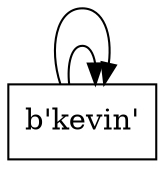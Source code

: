 digraph users{
node [shape=record];
rankdir=LR;
node0 [label = "b'kevin'"];
node0 -> node0
node0 -> node0
}